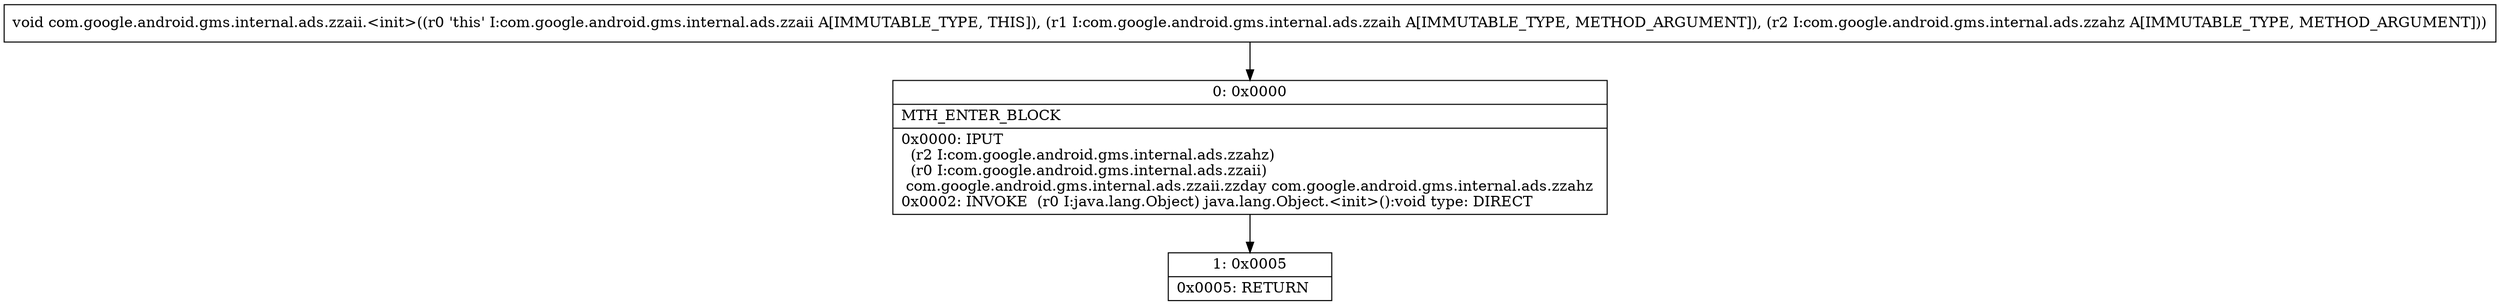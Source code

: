 digraph "CFG forcom.google.android.gms.internal.ads.zzaii.\<init\>(Lcom\/google\/android\/gms\/internal\/ads\/zzaih;Lcom\/google\/android\/gms\/internal\/ads\/zzahz;)V" {
Node_0 [shape=record,label="{0\:\ 0x0000|MTH_ENTER_BLOCK\l|0x0000: IPUT  \l  (r2 I:com.google.android.gms.internal.ads.zzahz)\l  (r0 I:com.google.android.gms.internal.ads.zzaii)\l com.google.android.gms.internal.ads.zzaii.zzday com.google.android.gms.internal.ads.zzahz \l0x0002: INVOKE  (r0 I:java.lang.Object) java.lang.Object.\<init\>():void type: DIRECT \l}"];
Node_1 [shape=record,label="{1\:\ 0x0005|0x0005: RETURN   \l}"];
MethodNode[shape=record,label="{void com.google.android.gms.internal.ads.zzaii.\<init\>((r0 'this' I:com.google.android.gms.internal.ads.zzaii A[IMMUTABLE_TYPE, THIS]), (r1 I:com.google.android.gms.internal.ads.zzaih A[IMMUTABLE_TYPE, METHOD_ARGUMENT]), (r2 I:com.google.android.gms.internal.ads.zzahz A[IMMUTABLE_TYPE, METHOD_ARGUMENT])) }"];
MethodNode -> Node_0;
Node_0 -> Node_1;
}

